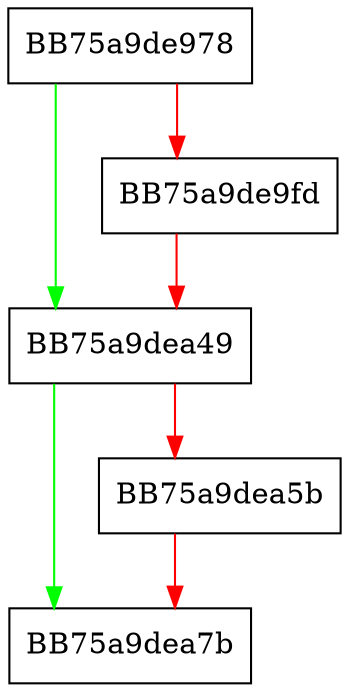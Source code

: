 digraph _fallback_classify {
  node [shape="box"];
  graph [splines=ortho];
  BB75a9de978 -> BB75a9dea49 [color="green"];
  BB75a9de978 -> BB75a9de9fd [color="red"];
  BB75a9de9fd -> BB75a9dea49 [color="red"];
  BB75a9dea49 -> BB75a9dea7b [color="green"];
  BB75a9dea49 -> BB75a9dea5b [color="red"];
  BB75a9dea5b -> BB75a9dea7b [color="red"];
}